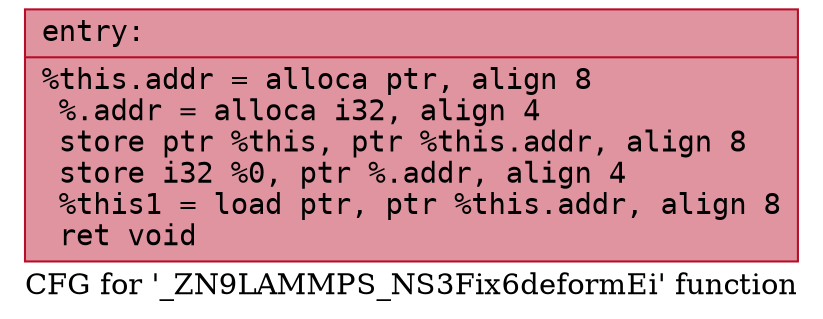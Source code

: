 digraph "CFG for '_ZN9LAMMPS_NS3Fix6deformEi' function" {
	label="CFG for '_ZN9LAMMPS_NS3Fix6deformEi' function";

	Node0x560f40db37e0 [shape=record,color="#b70d28ff", style=filled, fillcolor="#b70d2870" fontname="Courier",label="{entry:\l|  %this.addr = alloca ptr, align 8\l  %.addr = alloca i32, align 4\l  store ptr %this, ptr %this.addr, align 8\l  store i32 %0, ptr %.addr, align 4\l  %this1 = load ptr, ptr %this.addr, align 8\l  ret void\l}"];
}
